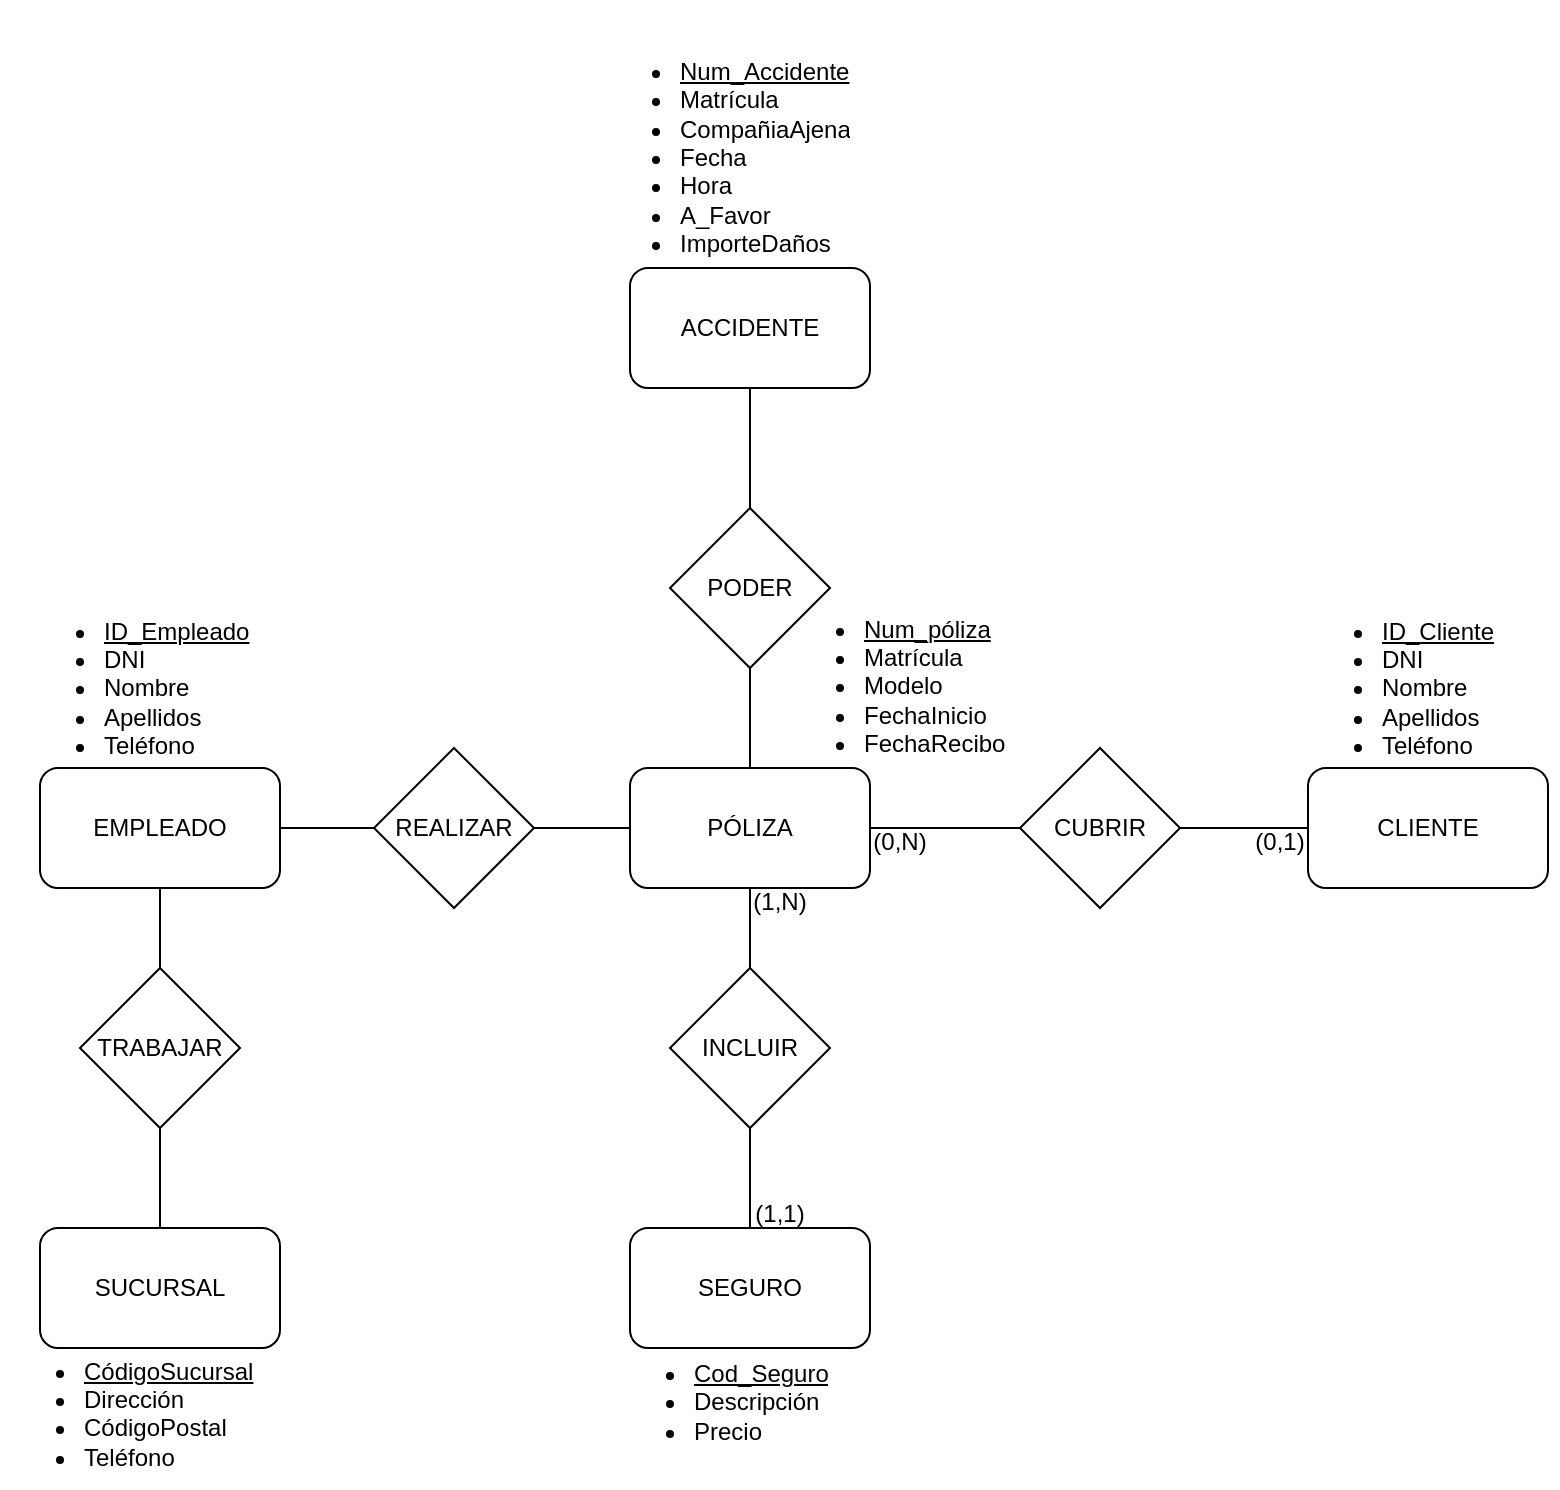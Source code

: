 <mxfile version="24.7.16">
  <diagram id="R2lEEEUBdFMjLlhIrx00" name="Page-1">
    <mxGraphModel dx="896" dy="1583" grid="1" gridSize="10" guides="1" tooltips="1" connect="1" arrows="1" fold="1" page="1" pageScale="1" pageWidth="850" pageHeight="1100" math="0" shadow="0" extFonts="Permanent Marker^https://fonts.googleapis.com/css?family=Permanent+Marker">
      <root>
        <mxCell id="0" />
        <mxCell id="1" parent="0" />
        <mxCell id="IwKMfdMyqlhypNHNIi63-1" value="SEGURO" style="rounded=1;whiteSpace=wrap;html=1;" vertex="1" parent="1">
          <mxGeometry x="365" y="370" width="120" height="60" as="geometry" />
        </mxCell>
        <mxCell id="IwKMfdMyqlhypNHNIi63-2" value="&lt;ul&gt;&lt;li&gt;&lt;u&gt;Cod_Seguro&lt;/u&gt;&lt;/li&gt;&lt;li&gt;Descripción&lt;/li&gt;&lt;li&gt;Precio&lt;/li&gt;&lt;/ul&gt;" style="text;strokeColor=none;fillColor=none;html=1;whiteSpace=wrap;verticalAlign=middle;overflow=hidden;" vertex="1" parent="1">
          <mxGeometry x="355" y="417" width="130" height="80" as="geometry" />
        </mxCell>
        <mxCell id="IwKMfdMyqlhypNHNIi63-3" value="CLIENTE" style="rounded=1;whiteSpace=wrap;html=1;" vertex="1" parent="1">
          <mxGeometry x="704" y="140" width="120" height="60" as="geometry" />
        </mxCell>
        <mxCell id="IwKMfdMyqlhypNHNIi63-4" value="&lt;ul&gt;&lt;li&gt;&lt;u&gt;ID_Cliente&lt;/u&gt;&lt;/li&gt;&lt;li&gt;DNI&lt;/li&gt;&lt;li&gt;Nombre&lt;/li&gt;&lt;li&gt;Apellidos&lt;/li&gt;&lt;li&gt;Teléfono&lt;/li&gt;&lt;/ul&gt;" style="text;strokeColor=none;fillColor=none;html=1;whiteSpace=wrap;verticalAlign=middle;overflow=hidden;" vertex="1" parent="1">
          <mxGeometry x="699" y="50" width="130" height="100" as="geometry" />
        </mxCell>
        <mxCell id="IwKMfdMyqlhypNHNIi63-6" value="PÓLIZA" style="rounded=1;whiteSpace=wrap;html=1;" vertex="1" parent="1">
          <mxGeometry x="365" y="140" width="120" height="60" as="geometry" />
        </mxCell>
        <mxCell id="IwKMfdMyqlhypNHNIi63-7" value="&lt;ul&gt;&lt;li&gt;&lt;u&gt;Num_póliza&lt;/u&gt;&lt;/li&gt;&lt;li&gt;Matrícula&lt;/li&gt;&lt;li&gt;Modelo&lt;/li&gt;&lt;li&gt;FechaInicio&lt;/li&gt;&lt;li&gt;FechaRecibo&lt;/li&gt;&lt;/ul&gt;&lt;div&gt;&lt;/div&gt;" style="text;strokeColor=none;fillColor=none;html=1;whiteSpace=wrap;verticalAlign=middle;overflow=hidden;" vertex="1" parent="1">
          <mxGeometry x="440" y="49" width="120" height="92" as="geometry" />
        </mxCell>
        <mxCell id="IwKMfdMyqlhypNHNIi63-10" value="CUBRIR" style="rhombus;whiteSpace=wrap;html=1;" vertex="1" parent="1">
          <mxGeometry x="560" y="130" width="80" height="80" as="geometry" />
        </mxCell>
        <mxCell id="IwKMfdMyqlhypNHNIi63-11" value="" style="endArrow=none;html=1;rounded=0;entryX=0;entryY=0.5;entryDx=0;entryDy=0;exitX=1;exitY=0.5;exitDx=0;exitDy=0;" edge="1" parent="1" source="IwKMfdMyqlhypNHNIi63-10" target="IwKMfdMyqlhypNHNIi63-3">
          <mxGeometry width="50" height="50" relative="1" as="geometry">
            <mxPoint x="570" y="420" as="sourcePoint" />
            <mxPoint x="620" y="370" as="targetPoint" />
          </mxGeometry>
        </mxCell>
        <mxCell id="IwKMfdMyqlhypNHNIi63-19" value="INCLUIR" style="rhombus;whiteSpace=wrap;html=1;" vertex="1" parent="1">
          <mxGeometry x="385" y="240" width="80" height="80" as="geometry" />
        </mxCell>
        <mxCell id="IwKMfdMyqlhypNHNIi63-20" value="" style="endArrow=none;html=1;rounded=0;entryX=0.5;entryY=1;entryDx=0;entryDy=0;exitX=0.5;exitY=0;exitDx=0;exitDy=0;" edge="1" parent="1" source="IwKMfdMyqlhypNHNIi63-19" target="IwKMfdMyqlhypNHNIi63-6">
          <mxGeometry width="50" height="50" relative="1" as="geometry">
            <mxPoint x="715" y="180" as="sourcePoint" />
            <mxPoint x="650" y="180" as="targetPoint" />
          </mxGeometry>
        </mxCell>
        <mxCell id="IwKMfdMyqlhypNHNIi63-21" value="" style="endArrow=none;html=1;rounded=0;entryX=0.5;entryY=1;entryDx=0;entryDy=0;exitX=0.5;exitY=0;exitDx=0;exitDy=0;" edge="1" parent="1" source="IwKMfdMyqlhypNHNIi63-1" target="IwKMfdMyqlhypNHNIi63-19">
          <mxGeometry width="50" height="50" relative="1" as="geometry">
            <mxPoint x="435" y="250" as="sourcePoint" />
            <mxPoint x="435" y="210" as="targetPoint" />
          </mxGeometry>
        </mxCell>
        <mxCell id="IwKMfdMyqlhypNHNIi63-22" value="SUCURSAL" style="rounded=1;whiteSpace=wrap;html=1;" vertex="1" parent="1">
          <mxGeometry x="70" y="370" width="120" height="60" as="geometry" />
        </mxCell>
        <mxCell id="IwKMfdMyqlhypNHNIi63-23" value="&lt;ul&gt;&lt;li&gt;&lt;u&gt;CódigoSucursal&lt;/u&gt;&lt;/li&gt;&lt;li&gt;Dirección&lt;/li&gt;&lt;li&gt;CódigoPostal&lt;/li&gt;&lt;li&gt;Teléfono&lt;/li&gt;&lt;/ul&gt;" style="text;strokeColor=none;fillColor=none;html=1;whiteSpace=wrap;verticalAlign=middle;overflow=hidden;" vertex="1" parent="1">
          <mxGeometry x="50" y="420" width="140" height="80" as="geometry" />
        </mxCell>
        <mxCell id="IwKMfdMyqlhypNHNIi63-24" value="EMPLEADO" style="rounded=1;whiteSpace=wrap;html=1;" vertex="1" parent="1">
          <mxGeometry x="70" y="140" width="120" height="60" as="geometry" />
        </mxCell>
        <mxCell id="IwKMfdMyqlhypNHNIi63-25" value="&lt;ul&gt;&lt;li&gt;&lt;u&gt;ID_Empleado&lt;/u&gt;&lt;/li&gt;&lt;li&gt;DNI&lt;/li&gt;&lt;li&gt;Nombre&lt;/li&gt;&lt;li&gt;Apellidos&lt;br&gt;&lt;/li&gt;&lt;li&gt;Teléfono&lt;/li&gt;&lt;/ul&gt;" style="text;strokeColor=none;fillColor=none;html=1;whiteSpace=wrap;verticalAlign=middle;overflow=hidden;" vertex="1" parent="1">
          <mxGeometry x="60" y="50" width="140" height="90" as="geometry" />
        </mxCell>
        <mxCell id="IwKMfdMyqlhypNHNIi63-26" value="REALIZAR" style="rhombus;whiteSpace=wrap;html=1;" vertex="1" parent="1">
          <mxGeometry x="237" y="130" width="80" height="80" as="geometry" />
        </mxCell>
        <mxCell id="IwKMfdMyqlhypNHNIi63-27" value="" style="endArrow=none;html=1;rounded=0;entryX=1;entryY=0.5;entryDx=0;entryDy=0;exitX=0;exitY=0.5;exitDx=0;exitDy=0;" edge="1" parent="1" source="IwKMfdMyqlhypNHNIi63-6" target="IwKMfdMyqlhypNHNIi63-26">
          <mxGeometry width="50" height="50" relative="1" as="geometry">
            <mxPoint x="435" y="380" as="sourcePoint" />
            <mxPoint x="435" y="330" as="targetPoint" />
          </mxGeometry>
        </mxCell>
        <mxCell id="IwKMfdMyqlhypNHNIi63-28" value="" style="endArrow=none;html=1;rounded=0;entryX=1;entryY=0.5;entryDx=0;entryDy=0;exitX=0;exitY=0.5;exitDx=0;exitDy=0;" edge="1" parent="1" source="IwKMfdMyqlhypNHNIi63-26" target="IwKMfdMyqlhypNHNIi63-24">
          <mxGeometry width="50" height="50" relative="1" as="geometry">
            <mxPoint x="375" y="180" as="sourcePoint" />
            <mxPoint x="327" y="180" as="targetPoint" />
          </mxGeometry>
        </mxCell>
        <mxCell id="IwKMfdMyqlhypNHNIi63-29" value="TRABAJAR" style="rhombus;whiteSpace=wrap;html=1;" vertex="1" parent="1">
          <mxGeometry x="90" y="240" width="80" height="80" as="geometry" />
        </mxCell>
        <mxCell id="IwKMfdMyqlhypNHNIi63-30" value="" style="endArrow=none;html=1;rounded=0;entryX=0.5;entryY=1;entryDx=0;entryDy=0;exitX=0.5;exitY=0;exitDx=0;exitDy=0;" edge="1" parent="1" source="IwKMfdMyqlhypNHNIi63-29" target="IwKMfdMyqlhypNHNIi63-24">
          <mxGeometry width="50" height="50" relative="1" as="geometry">
            <mxPoint x="375" y="180" as="sourcePoint" />
            <mxPoint x="327" y="180" as="targetPoint" />
          </mxGeometry>
        </mxCell>
        <mxCell id="IwKMfdMyqlhypNHNIi63-31" value="" style="endArrow=none;html=1;rounded=0;entryX=0.5;entryY=1;entryDx=0;entryDy=0;exitX=0.5;exitY=0;exitDx=0;exitDy=0;" edge="1" parent="1" source="IwKMfdMyqlhypNHNIi63-22" target="IwKMfdMyqlhypNHNIi63-29">
          <mxGeometry width="50" height="50" relative="1" as="geometry">
            <mxPoint x="140" y="250" as="sourcePoint" />
            <mxPoint x="140" y="210" as="targetPoint" />
          </mxGeometry>
        </mxCell>
        <mxCell id="IwKMfdMyqlhypNHNIi63-32" value="PODER" style="rhombus;whiteSpace=wrap;html=1;" vertex="1" parent="1">
          <mxGeometry x="385" y="10" width="80" height="80" as="geometry" />
        </mxCell>
        <mxCell id="IwKMfdMyqlhypNHNIi63-33" value="" style="endArrow=none;html=1;rounded=0;exitX=0.5;exitY=1;exitDx=0;exitDy=0;entryX=0.5;entryY=0;entryDx=0;entryDy=0;" edge="1" parent="1" source="IwKMfdMyqlhypNHNIi63-32" target="IwKMfdMyqlhypNHNIi63-6">
          <mxGeometry width="50" height="50" relative="1" as="geometry">
            <mxPoint x="570" y="180" as="sourcePoint" />
            <mxPoint x="550" y="130" as="targetPoint" />
          </mxGeometry>
        </mxCell>
        <mxCell id="IwKMfdMyqlhypNHNIi63-34" value="ACCIDENTE" style="rounded=1;whiteSpace=wrap;html=1;" vertex="1" parent="1">
          <mxGeometry x="365" y="-110" width="120" height="60" as="geometry" />
        </mxCell>
        <mxCell id="IwKMfdMyqlhypNHNIi63-35" value="" style="endArrow=none;html=1;rounded=0;entryX=0.5;entryY=0;entryDx=0;entryDy=0;exitX=0.5;exitY=1;exitDx=0;exitDy=0;" edge="1" parent="1" source="IwKMfdMyqlhypNHNIi63-34" target="IwKMfdMyqlhypNHNIi63-32">
          <mxGeometry width="50" height="50" relative="1" as="geometry">
            <mxPoint x="570" y="180" as="sourcePoint" />
            <mxPoint x="495" y="180" as="targetPoint" />
          </mxGeometry>
        </mxCell>
        <mxCell id="IwKMfdMyqlhypNHNIi63-36" value="&lt;div&gt;&lt;i&gt;&lt;u&gt;&lt;br&gt;&lt;/u&gt;&lt;/i&gt;&lt;/div&gt;&lt;ul&gt;&lt;li&gt;&lt;u&gt;Num_Accidente&lt;/u&gt;&lt;/li&gt;&lt;li&gt;Matrícula&lt;/li&gt;&lt;li&gt;CompañiaAjena&lt;/li&gt;&lt;li&gt;Fecha&lt;/li&gt;&lt;li&gt;Hora&lt;/li&gt;&lt;li&gt;A_Favor&lt;/li&gt;&lt;li&gt;ImporteDaños&lt;/li&gt;&lt;/ul&gt;" style="text;strokeColor=none;fillColor=none;html=1;whiteSpace=wrap;verticalAlign=middle;overflow=hidden;" vertex="1" parent="1">
          <mxGeometry x="348" y="-244" width="160" height="140" as="geometry" />
        </mxCell>
        <mxCell id="IwKMfdMyqlhypNHNIi63-38" value="" style="endArrow=none;html=1;rounded=0;entryX=0;entryY=0.5;entryDx=0;entryDy=0;exitX=1;exitY=0.5;exitDx=0;exitDy=0;" edge="1" parent="1" source="IwKMfdMyqlhypNHNIi63-6" target="IwKMfdMyqlhypNHNIi63-10">
          <mxGeometry width="50" height="50" relative="1" as="geometry">
            <mxPoint x="650" y="180" as="sourcePoint" />
            <mxPoint x="714" y="180" as="targetPoint" />
          </mxGeometry>
        </mxCell>
        <mxCell id="IwKMfdMyqlhypNHNIi63-39" value="(0,N)" style="text;html=1;align=center;verticalAlign=middle;whiteSpace=wrap;rounded=0;" vertex="1" parent="1">
          <mxGeometry x="470" y="162" width="60" height="30" as="geometry" />
        </mxCell>
        <mxCell id="IwKMfdMyqlhypNHNIi63-40" value="(0,1)" style="text;html=1;align=center;verticalAlign=middle;whiteSpace=wrap;rounded=0;" vertex="1" parent="1">
          <mxGeometry x="660" y="162" width="60" height="30" as="geometry" />
        </mxCell>
        <mxCell id="IwKMfdMyqlhypNHNIi63-41" value="(1,N)" style="text;html=1;align=center;verticalAlign=middle;whiteSpace=wrap;rounded=0;" vertex="1" parent="1">
          <mxGeometry x="410" y="192" width="60" height="30" as="geometry" />
        </mxCell>
        <mxCell id="IwKMfdMyqlhypNHNIi63-42" value="(1,1)" style="text;html=1;align=center;verticalAlign=middle;whiteSpace=wrap;rounded=0;" vertex="1" parent="1">
          <mxGeometry x="410" y="348" width="60" height="30" as="geometry" />
        </mxCell>
      </root>
    </mxGraphModel>
  </diagram>
</mxfile>
